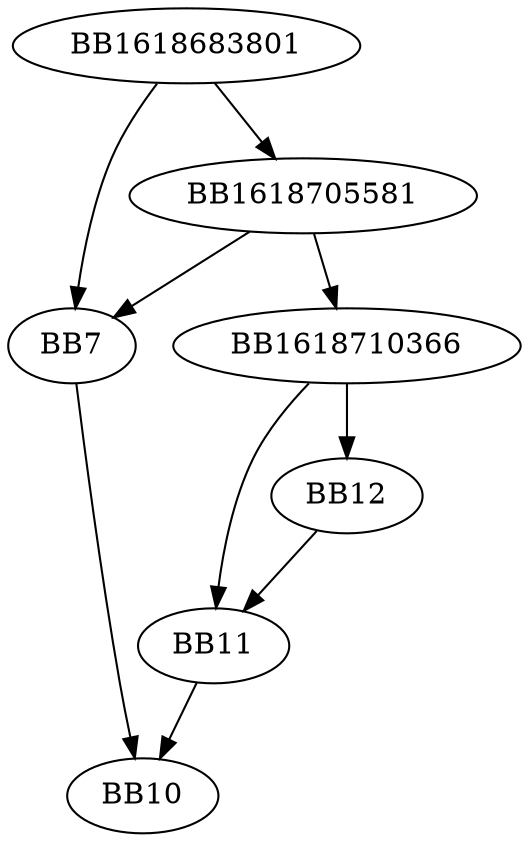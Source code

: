 digraph G{
	BB1618683801->BB7;
	BB1618683801->BB1618705581;
	BB1618705581->BB7;
	BB1618705581->BB1618710366;
	BB7->BB10;
	BB1618710366->BB11;
	BB1618710366->BB12;
	BB12->BB11;
	BB11->BB10;
}

